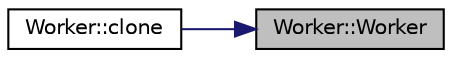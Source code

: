 digraph "Worker::Worker"
{
 // LATEX_PDF_SIZE
  edge [fontname="Helvetica",fontsize="10",labelfontname="Helvetica",labelfontsize="10"];
  node [fontname="Helvetica",fontsize="10",shape=record];
  rankdir="RL";
  Node1 [label="Worker::Worker",height=0.2,width=0.4,color="black", fillcolor="grey75", style="filled", fontcolor="black",tooltip="Constructor."];
  Node1 -> Node2 [dir="back",color="midnightblue",fontsize="10",style="solid",fontname="Helvetica"];
  Node2 [label="Worker::clone",height=0.2,width=0.4,color="black", fillcolor="white", style="filled",URL="$classWorker.html#af1dadd4dd4d3d923920de063fd4e6dbc",tooltip="Clone the worker."];
}
